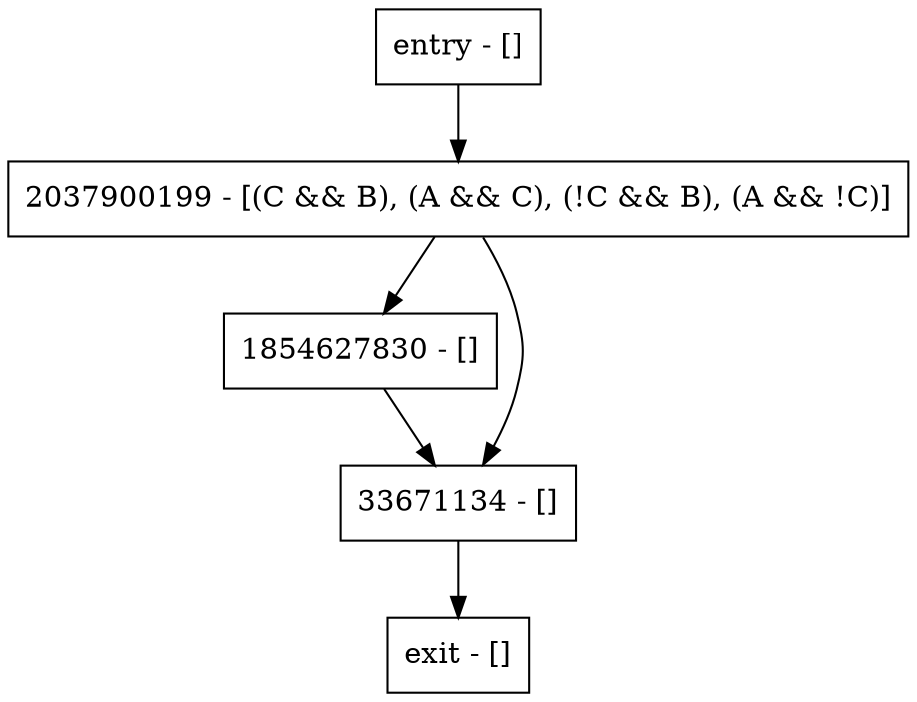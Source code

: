 digraph foo {
node [shape=record];
entry [label="entry - []"];
exit [label="exit - []"];
2037900199 [label="2037900199 - [(C && B), (A && C), (!C && B), (A && !C)]"];
1854627830 [label="1854627830 - []"];
33671134 [label="33671134 - []"];
entry;
exit;
entry -> 2037900199;
2037900199 -> 1854627830;
2037900199 -> 33671134;
1854627830 -> 33671134;
33671134 -> exit;
}
